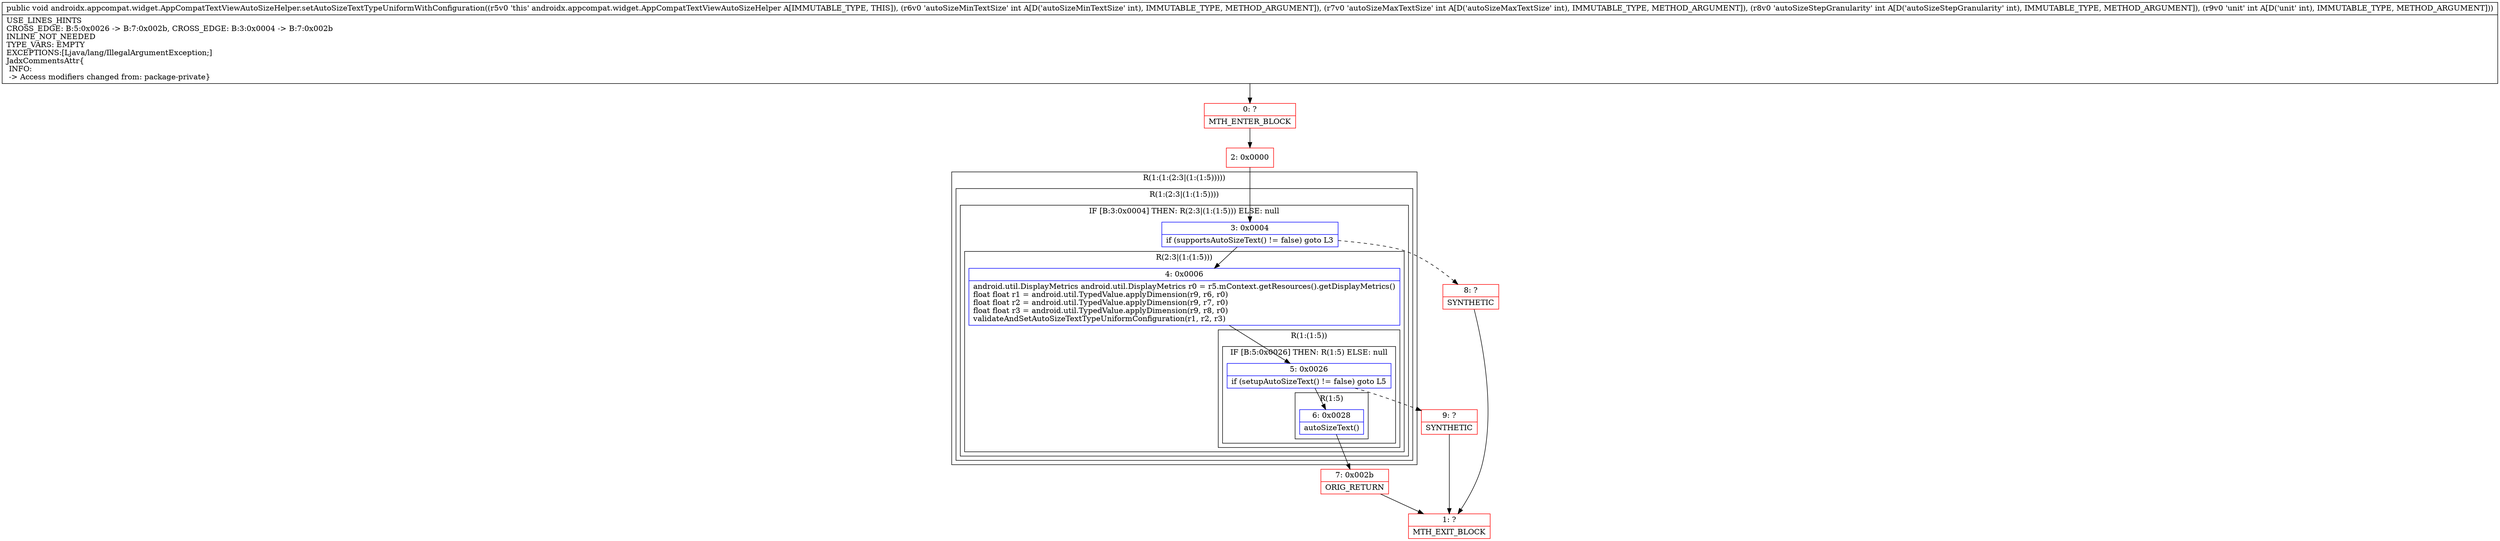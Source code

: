 digraph "CFG forandroidx.appcompat.widget.AppCompatTextViewAutoSizeHelper.setAutoSizeTextTypeUniformWithConfiguration(IIII)V" {
subgraph cluster_Region_1239237497 {
label = "R(1:(1:(2:3|(1:(1:5)))))";
node [shape=record,color=blue];
subgraph cluster_Region_802370228 {
label = "R(1:(2:3|(1:(1:5))))";
node [shape=record,color=blue];
subgraph cluster_IfRegion_1238506845 {
label = "IF [B:3:0x0004] THEN: R(2:3|(1:(1:5))) ELSE: null";
node [shape=record,color=blue];
Node_3 [shape=record,label="{3\:\ 0x0004|if (supportsAutoSizeText() != false) goto L3\l}"];
subgraph cluster_Region_1667753966 {
label = "R(2:3|(1:(1:5)))";
node [shape=record,color=blue];
Node_4 [shape=record,label="{4\:\ 0x0006|android.util.DisplayMetrics android.util.DisplayMetrics r0 = r5.mContext.getResources().getDisplayMetrics()\lfloat float r1 = android.util.TypedValue.applyDimension(r9, r6, r0)\lfloat float r2 = android.util.TypedValue.applyDimension(r9, r7, r0)\lfloat float r3 = android.util.TypedValue.applyDimension(r9, r8, r0)\lvalidateAndSetAutoSizeTextTypeUniformConfiguration(r1, r2, r3)\l}"];
subgraph cluster_Region_1014958979 {
label = "R(1:(1:5))";
node [shape=record,color=blue];
subgraph cluster_IfRegion_521818622 {
label = "IF [B:5:0x0026] THEN: R(1:5) ELSE: null";
node [shape=record,color=blue];
Node_5 [shape=record,label="{5\:\ 0x0026|if (setupAutoSizeText() != false) goto L5\l}"];
subgraph cluster_Region_703235643 {
label = "R(1:5)";
node [shape=record,color=blue];
Node_6 [shape=record,label="{6\:\ 0x0028|autoSizeText()\l}"];
}
}
}
}
}
}
}
Node_0 [shape=record,color=red,label="{0\:\ ?|MTH_ENTER_BLOCK\l}"];
Node_2 [shape=record,color=red,label="{2\:\ 0x0000}"];
Node_7 [shape=record,color=red,label="{7\:\ 0x002b|ORIG_RETURN\l}"];
Node_1 [shape=record,color=red,label="{1\:\ ?|MTH_EXIT_BLOCK\l}"];
Node_9 [shape=record,color=red,label="{9\:\ ?|SYNTHETIC\l}"];
Node_8 [shape=record,color=red,label="{8\:\ ?|SYNTHETIC\l}"];
MethodNode[shape=record,label="{public void androidx.appcompat.widget.AppCompatTextViewAutoSizeHelper.setAutoSizeTextTypeUniformWithConfiguration((r5v0 'this' androidx.appcompat.widget.AppCompatTextViewAutoSizeHelper A[IMMUTABLE_TYPE, THIS]), (r6v0 'autoSizeMinTextSize' int A[D('autoSizeMinTextSize' int), IMMUTABLE_TYPE, METHOD_ARGUMENT]), (r7v0 'autoSizeMaxTextSize' int A[D('autoSizeMaxTextSize' int), IMMUTABLE_TYPE, METHOD_ARGUMENT]), (r8v0 'autoSizeStepGranularity' int A[D('autoSizeStepGranularity' int), IMMUTABLE_TYPE, METHOD_ARGUMENT]), (r9v0 'unit' int A[D('unit' int), IMMUTABLE_TYPE, METHOD_ARGUMENT]))  | USE_LINES_HINTS\lCROSS_EDGE: B:5:0x0026 \-\> B:7:0x002b, CROSS_EDGE: B:3:0x0004 \-\> B:7:0x002b\lINLINE_NOT_NEEDED\lTYPE_VARS: EMPTY\lEXCEPTIONS:[Ljava\/lang\/IllegalArgumentException;]\lJadxCommentsAttr\{\l INFO: \l \-\> Access modifiers changed from: package\-private\}\l}"];
MethodNode -> Node_0;Node_3 -> Node_4;
Node_3 -> Node_8[style=dashed];
Node_4 -> Node_5;
Node_5 -> Node_6;
Node_5 -> Node_9[style=dashed];
Node_6 -> Node_7;
Node_0 -> Node_2;
Node_2 -> Node_3;
Node_7 -> Node_1;
Node_9 -> Node_1;
Node_8 -> Node_1;
}


